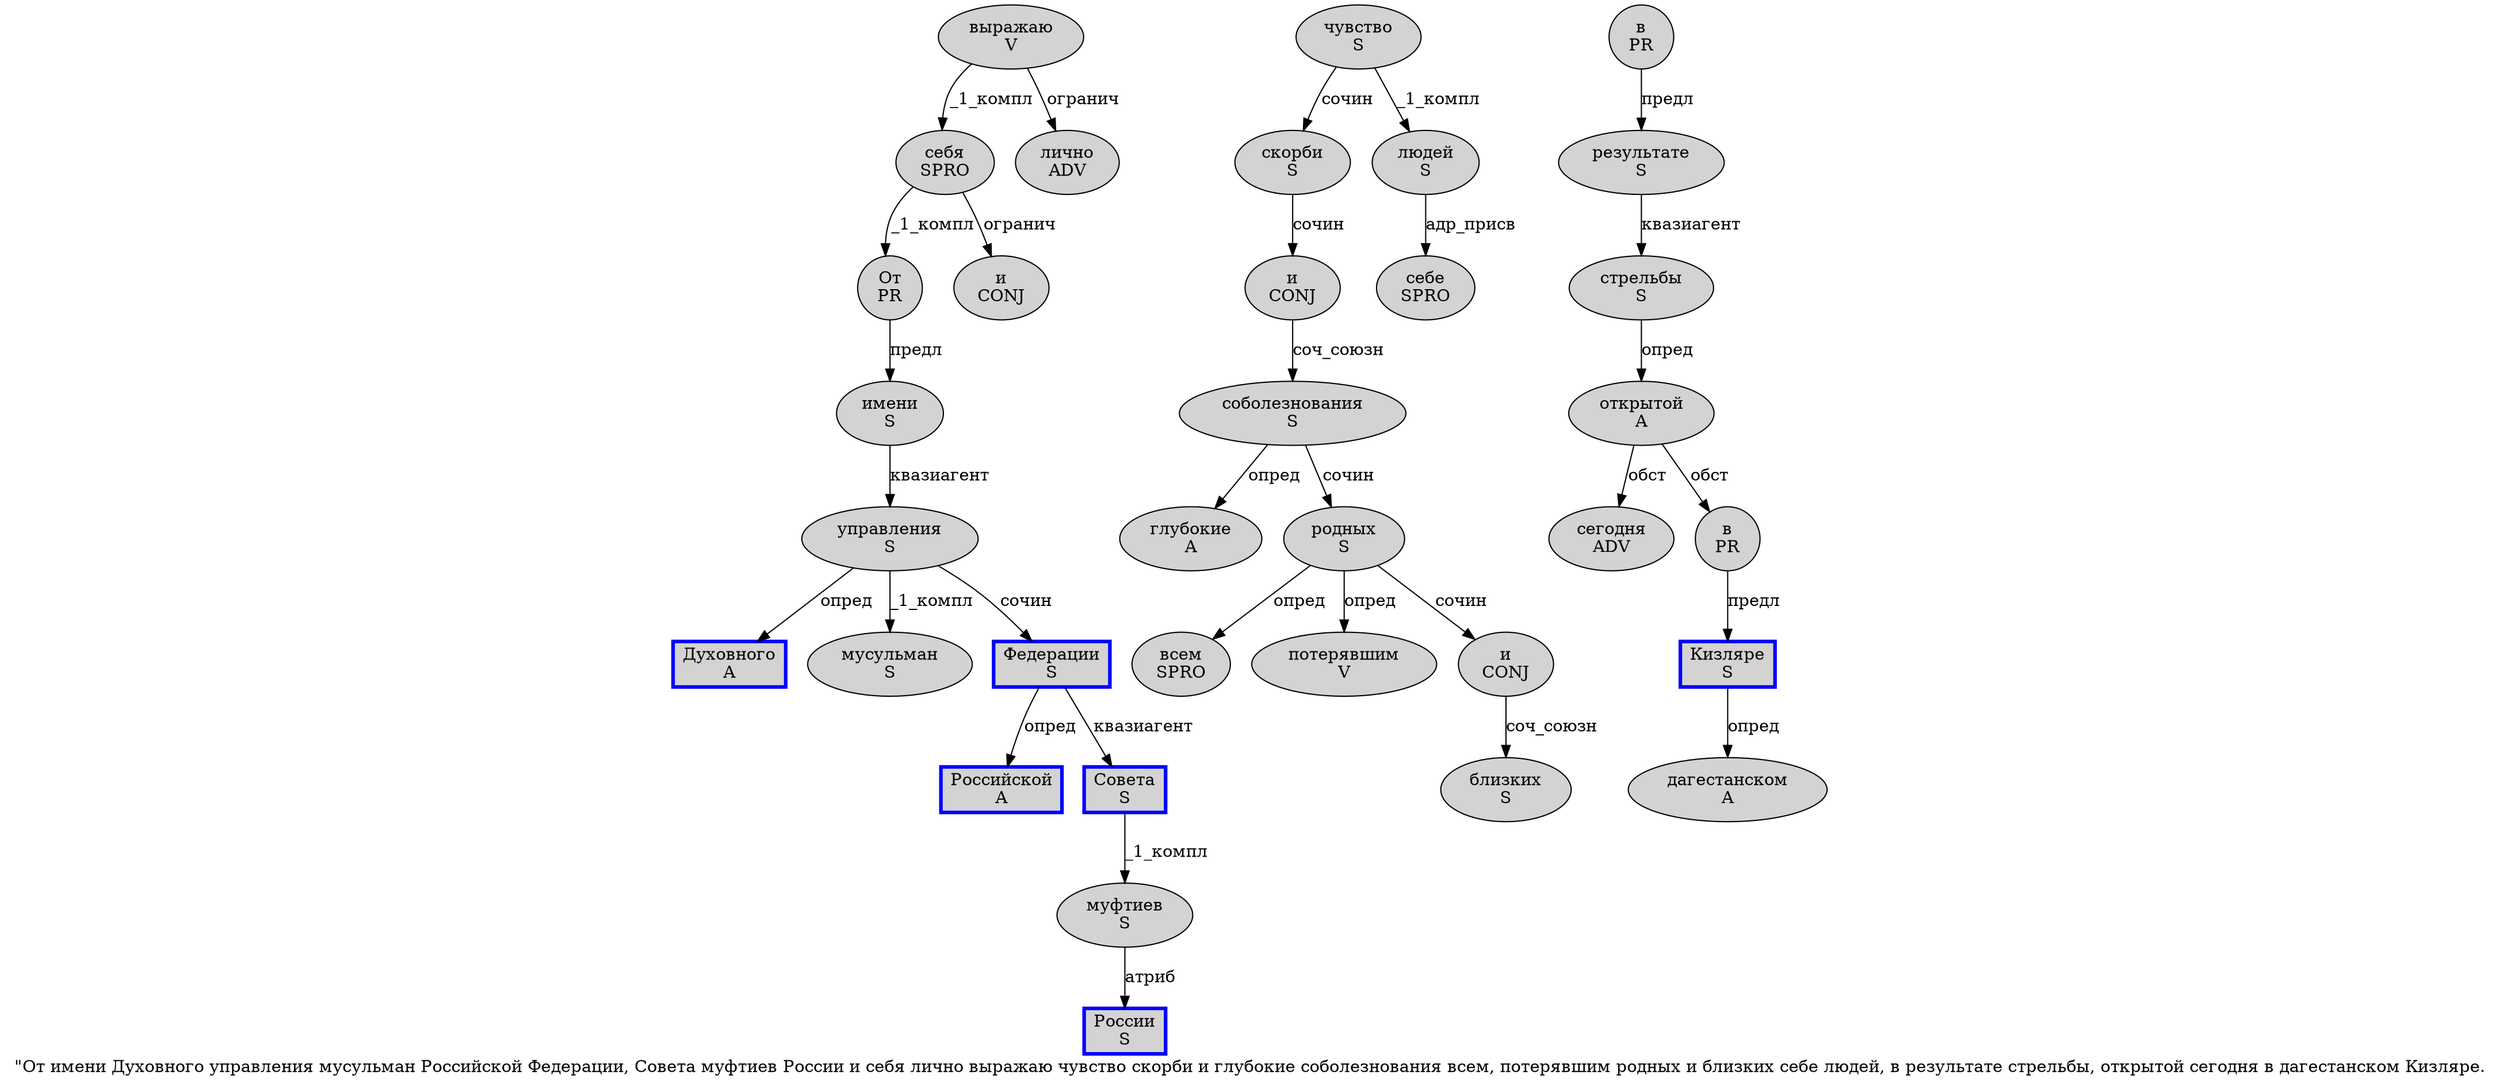 digraph SENTENCE_1155 {
	graph [label="\"От имени Духовного управления мусульман Российской Федерации, Совета муфтиев России и себя лично выражаю чувство скорби и глубокие соболезнования всем, потерявшим родных и близких себе людей, в результате стрельбы, открытой сегодня в дагестанском Кизляре."]
	node [style=filled]
		1 [label="От
PR" color="" fillcolor=lightgray penwidth=1 shape=ellipse]
		2 [label="имени
S" color="" fillcolor=lightgray penwidth=1 shape=ellipse]
		3 [label="Духовного
A" color=blue fillcolor=lightgray penwidth=3 shape=box]
		4 [label="управления
S" color="" fillcolor=lightgray penwidth=1 shape=ellipse]
		5 [label="мусульман
S" color="" fillcolor=lightgray penwidth=1 shape=ellipse]
		6 [label="Российской
A" color=blue fillcolor=lightgray penwidth=3 shape=box]
		7 [label="Федерации
S" color=blue fillcolor=lightgray penwidth=3 shape=box]
		9 [label="Совета
S" color=blue fillcolor=lightgray penwidth=3 shape=box]
		10 [label="муфтиев
S" color="" fillcolor=lightgray penwidth=1 shape=ellipse]
		11 [label="России
S" color=blue fillcolor=lightgray penwidth=3 shape=box]
		12 [label="и
CONJ" color="" fillcolor=lightgray penwidth=1 shape=ellipse]
		13 [label="себя
SPRO" color="" fillcolor=lightgray penwidth=1 shape=ellipse]
		14 [label="лично
ADV" color="" fillcolor=lightgray penwidth=1 shape=ellipse]
		15 [label="выражаю
V" color="" fillcolor=lightgray penwidth=1 shape=ellipse]
		16 [label="чувство
S" color="" fillcolor=lightgray penwidth=1 shape=ellipse]
		17 [label="скорби
S" color="" fillcolor=lightgray penwidth=1 shape=ellipse]
		18 [label="и
CONJ" color="" fillcolor=lightgray penwidth=1 shape=ellipse]
		19 [label="глубокие
A" color="" fillcolor=lightgray penwidth=1 shape=ellipse]
		20 [label="соболезнования
S" color="" fillcolor=lightgray penwidth=1 shape=ellipse]
		21 [label="всем
SPRO" color="" fillcolor=lightgray penwidth=1 shape=ellipse]
		23 [label="потерявшим
V" color="" fillcolor=lightgray penwidth=1 shape=ellipse]
		24 [label="родных
S" color="" fillcolor=lightgray penwidth=1 shape=ellipse]
		25 [label="и
CONJ" color="" fillcolor=lightgray penwidth=1 shape=ellipse]
		26 [label="близких
S" color="" fillcolor=lightgray penwidth=1 shape=ellipse]
		27 [label="себе
SPRO" color="" fillcolor=lightgray penwidth=1 shape=ellipse]
		28 [label="людей
S" color="" fillcolor=lightgray penwidth=1 shape=ellipse]
		30 [label="в
PR" color="" fillcolor=lightgray penwidth=1 shape=ellipse]
		31 [label="результате
S" color="" fillcolor=lightgray penwidth=1 shape=ellipse]
		32 [label="стрельбы
S" color="" fillcolor=lightgray penwidth=1 shape=ellipse]
		34 [label="открытой
A" color="" fillcolor=lightgray penwidth=1 shape=ellipse]
		35 [label="сегодня
ADV" color="" fillcolor=lightgray penwidth=1 shape=ellipse]
		36 [label="в
PR" color="" fillcolor=lightgray penwidth=1 shape=ellipse]
		37 [label="дагестанском
A" color="" fillcolor=lightgray penwidth=1 shape=ellipse]
		38 [label="Кизляре
S" color=blue fillcolor=lightgray penwidth=3 shape=box]
			18 -> 20 [label="соч_союзн"]
			25 -> 26 [label="соч_союзн"]
			38 -> 37 [label="опред"]
			1 -> 2 [label="предл"]
			10 -> 11 [label="атриб"]
			7 -> 6 [label="опред"]
			7 -> 9 [label="квазиагент"]
			20 -> 19 [label="опред"]
			20 -> 24 [label="сочин"]
			17 -> 18 [label="сочин"]
			4 -> 3 [label="опред"]
			4 -> 5 [label="_1_компл"]
			4 -> 7 [label="сочин"]
			13 -> 1 [label="_1_компл"]
			13 -> 12 [label="огранич"]
			9 -> 10 [label="_1_компл"]
			2 -> 4 [label="квазиагент"]
			36 -> 38 [label="предл"]
			32 -> 34 [label="опред"]
			24 -> 21 [label="опред"]
			24 -> 23 [label="опред"]
			24 -> 25 [label="сочин"]
			28 -> 27 [label="адр_присв"]
			16 -> 17 [label="сочин"]
			16 -> 28 [label="_1_компл"]
			15 -> 13 [label="_1_компл"]
			15 -> 14 [label="огранич"]
			34 -> 35 [label="обст"]
			34 -> 36 [label="обст"]
			30 -> 31 [label="предл"]
			31 -> 32 [label="квазиагент"]
}
